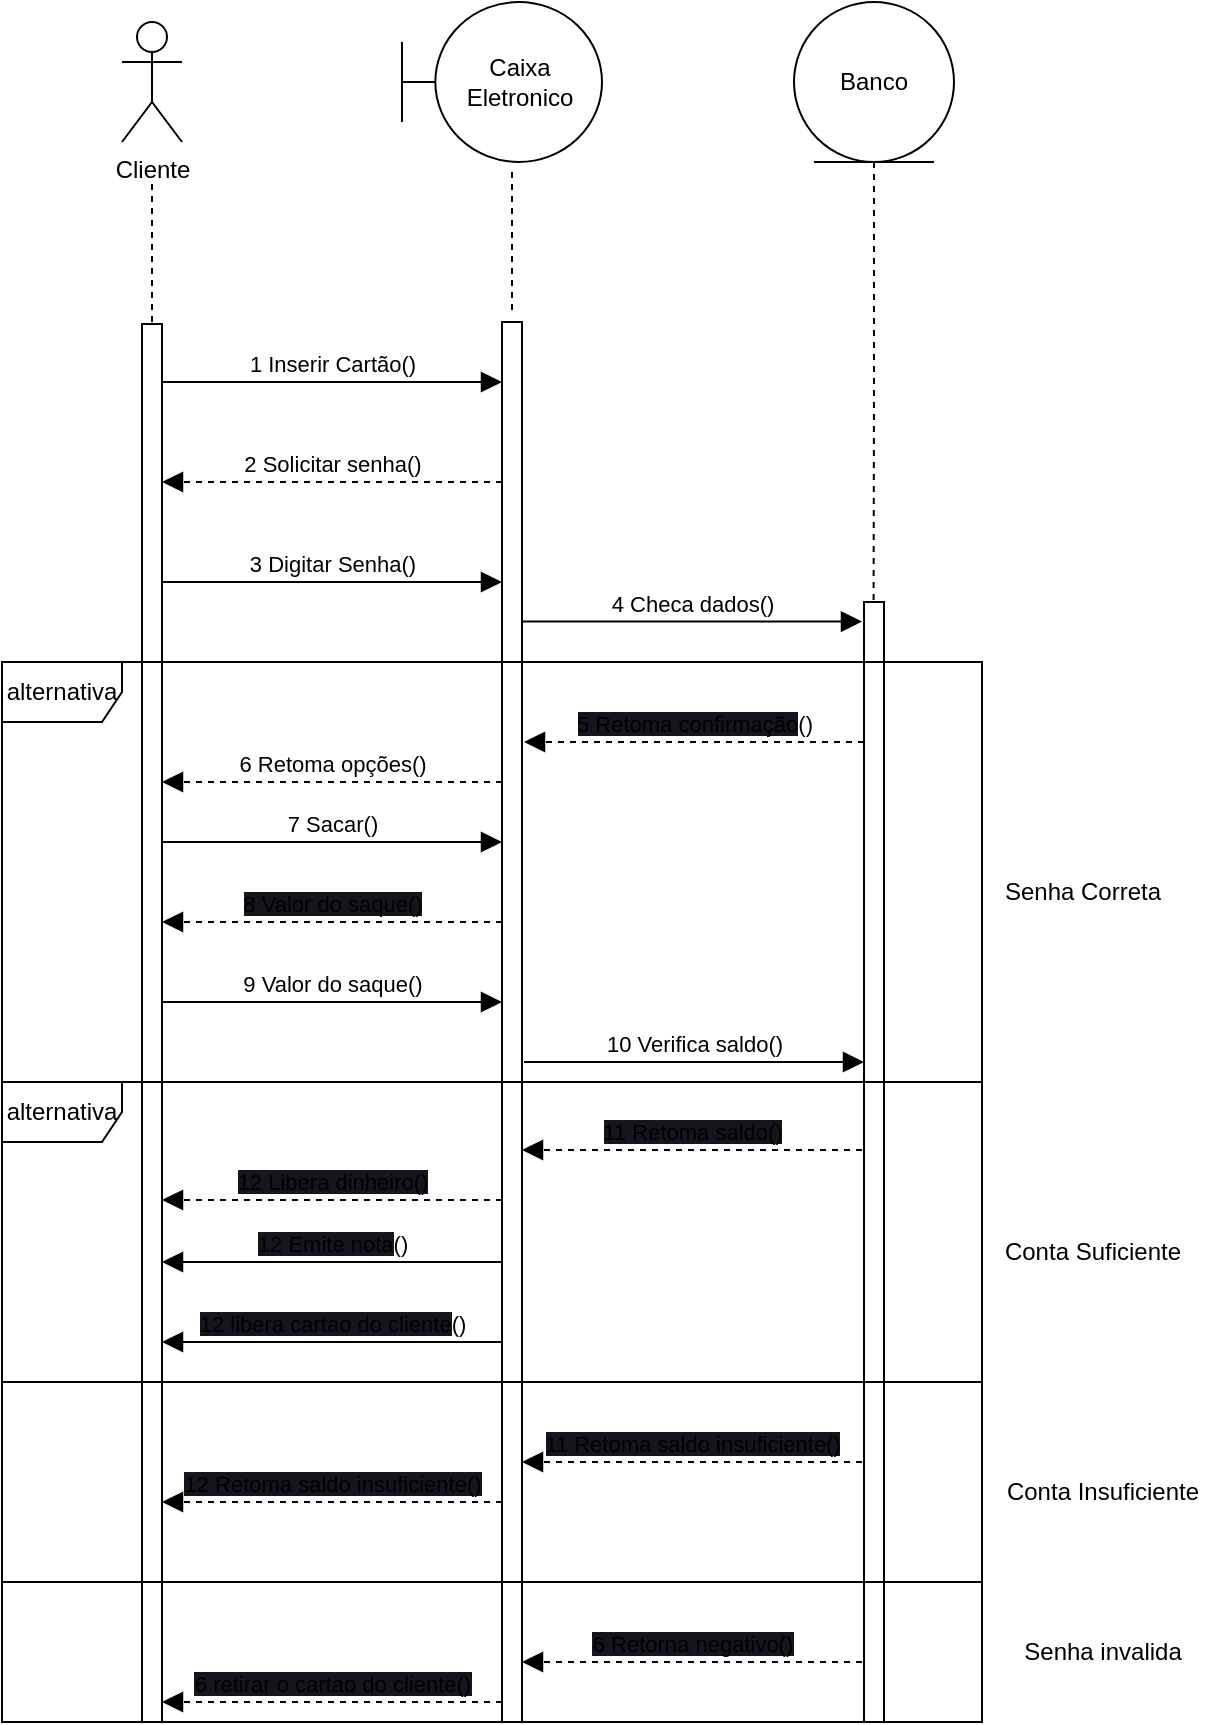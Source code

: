 <mxfile version="24.7.17">
  <diagram name="Página-1" id="wrTioLiWdmvqVtZkFuEh">
    <mxGraphModel dx="1669" dy="781" grid="1" gridSize="10" guides="1" tooltips="1" connect="1" arrows="1" fold="1" page="1" pageScale="1" pageWidth="827" pageHeight="1169" math="0" shadow="0">
      <root>
        <mxCell id="0" />
        <mxCell id="1" parent="0" />
        <mxCell id="D68PXXEysc3yYTmyOa07-6" style="edgeStyle=orthogonalEdgeStyle;rounded=0;orthogonalLoop=1;jettySize=auto;html=1;startArrow=none;startFill=0;endArrow=none;endFill=0;dashed=1;" edge="1" parent="1">
          <mxGeometry relative="1" as="geometry">
            <mxPoint x="275" y="401" as="targetPoint" />
            <mxPoint x="275" y="331" as="sourcePoint" />
          </mxGeometry>
        </mxCell>
        <mxCell id="D68PXXEysc3yYTmyOa07-1" value="Cliente" style="shape=umlActor;verticalLabelPosition=bottom;verticalAlign=top;html=1;outlineConnect=0;" vertex="1" parent="1">
          <mxGeometry x="260" y="250" width="30" height="60" as="geometry" />
        </mxCell>
        <mxCell id="D68PXXEysc3yYTmyOa07-2" value="Caixa Eletronico" style="shape=umlBoundary;whiteSpace=wrap;html=1;" vertex="1" parent="1">
          <mxGeometry x="400" y="240" width="100" height="80" as="geometry" />
        </mxCell>
        <mxCell id="D68PXXEysc3yYTmyOa07-3" value="Banco" style="ellipse;shape=umlEntity;whiteSpace=wrap;html=1;" vertex="1" parent="1">
          <mxGeometry x="596" y="240" width="80" height="80" as="geometry" />
        </mxCell>
        <mxCell id="D68PXXEysc3yYTmyOa07-4" value="" style="html=1;points=[[0,0,0,0,5],[0,1,0,0,-5],[1,0,0,0,5],[1,1,0,0,-5]];perimeter=orthogonalPerimeter;outlineConnect=0;targetShapes=umlLifeline;portConstraint=eastwest;newEdgeStyle={&quot;curved&quot;:0,&quot;rounded&quot;:0};" vertex="1" parent="1">
          <mxGeometry x="270" y="401" width="10" height="699" as="geometry" />
        </mxCell>
        <mxCell id="D68PXXEysc3yYTmyOa07-7" value="" style="html=1;points=[[0,0,0,0,5],[0,1,0,0,-5],[1,0,0,0,5],[1,1,0,0,-5]];perimeter=orthogonalPerimeter;outlineConnect=0;targetShapes=umlLifeline;portConstraint=eastwest;newEdgeStyle={&quot;curved&quot;:0,&quot;rounded&quot;:0};" vertex="1" parent="1">
          <mxGeometry x="450" y="400" width="10" height="700" as="geometry" />
        </mxCell>
        <mxCell id="D68PXXEysc3yYTmyOa07-9" style="edgeStyle=orthogonalEdgeStyle;rounded=0;orthogonalLoop=1;jettySize=auto;html=1;startArrow=none;startFill=0;endArrow=none;endFill=0;dashed=1;" edge="1" parent="1">
          <mxGeometry relative="1" as="geometry">
            <mxPoint x="455.0" y="395" as="targetPoint" />
            <mxPoint x="455.0" y="325" as="sourcePoint" />
          </mxGeometry>
        </mxCell>
        <mxCell id="D68PXXEysc3yYTmyOa07-14" value="1 Inserir Cartão()" style="html=1;verticalAlign=bottom;endArrow=block;endSize=8;curved=0;rounded=0;exitX=1;exitY=1;exitDx=0;exitDy=-5;endFill=1;" edge="1" parent="1" target="D68PXXEysc3yYTmyOa07-7">
          <mxGeometry relative="1" as="geometry">
            <mxPoint x="350" y="430" as="targetPoint" />
            <mxPoint x="280" y="430" as="sourcePoint" />
          </mxGeometry>
        </mxCell>
        <mxCell id="D68PXXEysc3yYTmyOa07-15" value="2 Solicitar senha()" style="html=1;verticalAlign=bottom;endArrow=block;dashed=1;endSize=8;curved=0;rounded=0;endFill=1;" edge="1" parent="1" source="D68PXXEysc3yYTmyOa07-7">
          <mxGeometry relative="1" as="geometry">
            <mxPoint x="280" y="480" as="targetPoint" />
            <mxPoint x="350" y="480" as="sourcePoint" />
          </mxGeometry>
        </mxCell>
        <mxCell id="D68PXXEysc3yYTmyOa07-16" value="3 Digitar Senha()" style="html=1;verticalAlign=bottom;endArrow=block;endSize=8;curved=0;rounded=0;exitX=1;exitY=1;exitDx=0;exitDy=-5;endFill=1;" edge="1" parent="1">
          <mxGeometry relative="1" as="geometry">
            <mxPoint x="450" y="530" as="targetPoint" />
            <mxPoint x="280" y="530" as="sourcePoint" />
          </mxGeometry>
        </mxCell>
        <mxCell id="D68PXXEysc3yYTmyOa07-17" value="" style="html=1;points=[[0,0,0,0,5],[0,1,0,0,-5],[1,0,0,0,5],[1,1,0,0,-5]];perimeter=orthogonalPerimeter;outlineConnect=0;targetShapes=umlLifeline;portConstraint=eastwest;newEdgeStyle={&quot;curved&quot;:0,&quot;rounded&quot;:0};" vertex="1" parent="1">
          <mxGeometry x="631" y="540" width="10" height="560" as="geometry" />
        </mxCell>
        <mxCell id="D68PXXEysc3yYTmyOa07-18" value="4 Checa dados()" style="html=1;verticalAlign=bottom;endArrow=block;endSize=8;curved=0;rounded=0;exitX=1;exitY=1;exitDx=0;exitDy=-5;endFill=1;" edge="1" parent="1">
          <mxGeometry relative="1" as="geometry">
            <mxPoint x="630" y="549.79" as="targetPoint" />
            <mxPoint x="460" y="549.79" as="sourcePoint" />
          </mxGeometry>
        </mxCell>
        <mxCell id="D68PXXEysc3yYTmyOa07-21" style="edgeStyle=orthogonalEdgeStyle;rounded=0;orthogonalLoop=1;jettySize=auto;html=1;startArrow=none;startFill=0;endArrow=none;endFill=0;dashed=1;exitX=0.5;exitY=1;exitDx=0;exitDy=0;" edge="1" parent="1" source="D68PXXEysc3yYTmyOa07-3">
          <mxGeometry relative="1" as="geometry">
            <mxPoint x="635.79" y="540" as="targetPoint" />
            <mxPoint x="635.79" y="470" as="sourcePoint" />
          </mxGeometry>
        </mxCell>
        <mxCell id="D68PXXEysc3yYTmyOa07-22" value="alternativa" style="shape=umlFrame;whiteSpace=wrap;html=1;pointerEvents=0;" vertex="1" parent="1">
          <mxGeometry x="200" y="570" width="490" height="460" as="geometry" />
        </mxCell>
        <mxCell id="D68PXXEysc3yYTmyOa07-24" value="Senha Correta" style="text;html=1;align=center;verticalAlign=middle;resizable=0;points=[];autosize=1;strokeColor=none;fillColor=none;" vertex="1" parent="1">
          <mxGeometry x="690" y="670" width="100" height="30" as="geometry" />
        </mxCell>
        <mxCell id="D68PXXEysc3yYTmyOa07-26" value="6 Retoma opções&lt;span style=&quot;color: rgba(0, 0, 0, 0); font-family: monospace; font-size: 0px; text-align: start; background-color: rgb(27, 29, 30);&quot;&gt;%3CmxGraphModel%3E%3Croot%3E%3CmxCell%20id%3D%220%22%2F%3E%3CmxCell%20id%3D%221%22%20parent%3D%220%22%2F%3E%3CmxCell%20id%3D%222%22%20value%3D%222%20Solicitar%20senha()%22%20style%3D%22html%3D1%3BverticalAlign%3Dbottom%3BendArrow%3Dblock%3Bdashed%3D1%3BendSize%3D8%3Bcurved%3D0%3Brounded%3D0%3BendFill%3D1%3B%22%20edge%3D%221%22%20parent%3D%221%22%3E%3CmxGeometry%20relative%3D%221%22%20as%3D%22geometry%22%3E%3CmxPoint%20x%3D%22280%22%20y%3D%22480%22%20as%3D%22targetPoint%22%2F%3E%3CmxPoint%20x%3D%22450%22%20y%3D%22480%22%20as%3D%22sourcePoint%22%2F%3E%3C%2FmxGeometry%3E%3C%2FmxCell%3E%3C%2Froot%3E%3C%2FmxGraphModel%3E&lt;/span&gt;()" style="html=1;verticalAlign=bottom;endArrow=block;dashed=1;endSize=8;curved=0;rounded=0;endFill=1;" edge="1" parent="1">
          <mxGeometry relative="1" as="geometry">
            <mxPoint x="280" y="630" as="targetPoint" />
            <mxPoint x="450" y="630" as="sourcePoint" />
          </mxGeometry>
        </mxCell>
        <mxCell id="D68PXXEysc3yYTmyOa07-27" value="&lt;div style=&quot;text-align: center;&quot;&gt;&lt;span style=&quot;text-align: start; background-color: rgb(24, 20, 29);&quot;&gt;5 Retoma confirmação&lt;/span&gt;&lt;span style=&quot;color: rgba(0, 0, 0, 0); font-family: monospace; font-size: 0px; text-align: start; background-color: rgb(27, 29, 30);&quot;&gt;%3CmxGraphModel%3E%3Croot%3E%3CmxCell%20id%3D%220%22%2F%3E%3CmxCell%20id%3D%221%22%20parent%3D%220%22%2F%3E%3CmxCell%20id%3D%222%22%20value%3D%222%20Solicitar%20senha()%22%20style%3D%22html%3D1%3BverticalAlign%3Dbottom%3BendArrow%3Dblock%3Bdashed%3D1%3BendSize%3D8%3Bcurved%3D0%3Brounded%3D0%3BendFill%3D1%3B%22%20edge%3D%221%22%20parent%3D%221%22%3E%3CmxGeometry%20relative%3D%221%22%20as%3D%22geometry%22%3E%3CmxPoint%20x%3D%22280%22%20y%3D%22480%22%20as%3D%22targetPoint%22%2F%3E%3CmxPoint%20x%3D%22450%22%20y%3D%22480%22%20as%3D%22sourcePoint%22%2F%3E%3C%2FmxGeometry%3E%3C%2FmxCell%3E%3C%2Froot%3E%3C%2FmxGraphMode&lt;/span&gt;()&lt;/div&gt;" style="html=1;verticalAlign=bottom;endArrow=block;dashed=1;endSize=8;curved=0;rounded=0;endFill=1;" edge="1" parent="1">
          <mxGeometry relative="1" as="geometry">
            <mxPoint x="461" y="610" as="targetPoint" />
            <mxPoint x="631" y="610" as="sourcePoint" />
          </mxGeometry>
        </mxCell>
        <mxCell id="D68PXXEysc3yYTmyOa07-30" value="7 Sacar()" style="html=1;verticalAlign=bottom;endArrow=block;endSize=8;curved=0;rounded=0;exitX=1;exitY=1;exitDx=0;exitDy=-5;endFill=1;" edge="1" parent="1">
          <mxGeometry relative="1" as="geometry">
            <mxPoint x="450" y="660" as="targetPoint" />
            <mxPoint x="280" y="660" as="sourcePoint" />
          </mxGeometry>
        </mxCell>
        <mxCell id="D68PXXEysc3yYTmyOa07-31" value="&lt;div style=&quot;text-align: center;&quot;&gt;&lt;span style=&quot;text-align: start; background-color: rgb(24, 20, 29);&quot;&gt;8 Valor do saque()&lt;/span&gt;&lt;span style=&quot;background-color: rgb(27, 29, 30); color: rgba(0, 0, 0, 0); font-family: monospace; font-size: 0px; text-align: start;&quot;&gt;%3CmxGraphModel%3E%3Croot%3E%3CmxCell%20id%3D%220%22%2F%3E%3CmxCell%20id%3D%221%22%20parent%3D%220%22%2F%3E%3CmxCell%20id%3D%222%22%20value%3D%222%20Solicitar%20senha()%22%20style%3D%22html%3D1%3BverticalAlign%3Dbottom%3BendArrow%3Dblock%3Bdashed%3D1%3BendSize%3D8%3Bcurved%3D0%3Brounded%3D0%3BendFill%3D1%3B%22%20edge%3D%221%22%20parent%3D%221%22%3E%3CmxGeometry%20relative%3D%221%22%20as%3D%22geometry%22%3E%3CmxPoint%20x%3D%22280%22%20y%3D%22480%22%20as%3D%22targetPoint%22%2F%3E%3CmxPoint%20x%3D%22450%22%20y%3D%22480%22%20as%3D%22sourcePoint%22%2F%3E%3C%2FmxGeometry%3E%3C%2FmxCell%3E%3C%2Froot%3&lt;/span&gt;&lt;/div&gt;" style="html=1;verticalAlign=bottom;endArrow=block;dashed=1;endSize=8;curved=0;rounded=0;endFill=1;" edge="1" parent="1">
          <mxGeometry x="0.002" relative="1" as="geometry">
            <mxPoint x="280" y="700" as="targetPoint" />
            <mxPoint x="450" y="700" as="sourcePoint" />
            <mxPoint as="offset" />
          </mxGeometry>
        </mxCell>
        <mxCell id="D68PXXEysc3yYTmyOa07-32" value="9 Valor do saque()" style="html=1;verticalAlign=bottom;endArrow=block;endSize=8;curved=0;rounded=0;exitX=1;exitY=1;exitDx=0;exitDy=-5;endFill=1;" edge="1" parent="1">
          <mxGeometry relative="1" as="geometry">
            <mxPoint x="450" y="740" as="targetPoint" />
            <mxPoint x="280" y="740" as="sourcePoint" />
          </mxGeometry>
        </mxCell>
        <mxCell id="D68PXXEysc3yYTmyOa07-33" value="alternativa" style="shape=umlFrame;whiteSpace=wrap;html=1;pointerEvents=0;" vertex="1" parent="1">
          <mxGeometry x="200" y="780" width="490" height="250" as="geometry" />
        </mxCell>
        <mxCell id="D68PXXEysc3yYTmyOa07-34" value="Conta Suficiente" style="text;html=1;align=center;verticalAlign=middle;resizable=0;points=[];autosize=1;strokeColor=none;fillColor=none;" vertex="1" parent="1">
          <mxGeometry x="690" y="850" width="110" height="30" as="geometry" />
        </mxCell>
        <mxCell id="D68PXXEysc3yYTmyOa07-36" value="10 Verifica saldo()" style="html=1;verticalAlign=bottom;endArrow=block;endSize=8;curved=0;rounded=0;exitX=1;exitY=1;exitDx=0;exitDy=-5;endFill=1;" edge="1" parent="1">
          <mxGeometry relative="1" as="geometry">
            <mxPoint x="631" y="770" as="targetPoint" />
            <mxPoint x="461" y="770" as="sourcePoint" />
          </mxGeometry>
        </mxCell>
        <mxCell id="D68PXXEysc3yYTmyOa07-37" value="&lt;div style=&quot;text-align: center;&quot;&gt;&lt;span style=&quot;text-align: start; background-color: rgb(24, 20, 29);&quot;&gt;12 Libera dinheiro()&lt;/span&gt;&lt;span style=&quot;background-color: rgb(27, 29, 30); color: rgba(0, 0, 0, 0); font-family: monospace; font-size: 0px; text-align: start;&quot;&gt;%3CmxGraphModel%3E%3Croot%3E%3CmxCell%20id%3D%220%22%2F%3E%3CmxCell%20id%3D%221%22%20parent%3D%220%22%2F%3E%3CmxCell%20id%3D%222%22%20value%3D%222%20Solicitar%20senha()%22%20style%3D%22html%3D1%3BverticalAlign%3Dbottom%3BendArrow%3Dblock%3Bdashed%3D1%3BendSize%3D8%3Bcurved%3D0%3Brounded%3D0%3BendFill%3D1%3B%22%20edge%3D%221%22%20parent%3D%221%22%3E%3CmxGeometry%20relative%3D%221%22%20as%3D%22geometry%22%3E%3CmxPoint%20x%3D%22280%22%20y%3D%22480%22%20as%3D%22targetPoint%22%2F%3E%3CmxPoint%20x%3D%22450%22%20y%3D%22480%22%20as%3D%22sourcePoint%22%2F%3E%3C%2FmxGeometry%3E%3C%2FmxCell%3E%3C%2Froot&lt;/span&gt;&lt;/div&gt;" style="html=1;verticalAlign=bottom;endArrow=block;dashed=1;endSize=8;curved=0;rounded=0;endFill=1;" edge="1" parent="1">
          <mxGeometry x="0.002" relative="1" as="geometry">
            <mxPoint x="280" y="839" as="targetPoint" />
            <mxPoint x="450" y="839" as="sourcePoint" />
            <mxPoint as="offset" />
          </mxGeometry>
        </mxCell>
        <mxCell id="D68PXXEysc3yYTmyOa07-38" value="&lt;div style=&quot;text-align: center;&quot;&gt;&lt;span style=&quot;text-align: start; background-color: rgb(24, 20, 29);&quot;&gt;11 Retoma saldo()&lt;/span&gt;&lt;span style=&quot;background-color: rgb(27, 29, 30); color: rgba(0, 0, 0, 0); font-family: monospace; font-size: 0px; text-align: start;&quot;&gt;%3CmxGraphModel%3E%3Croot%3E%3CmxCell%20id%3D%220%22%2F%3E%3CmxCell%20id%3D%221%22%20parent%3D%220%22%2F%3E%3CmxCell%20id%3D%222%22%20value%3D%222%20Solicitar%20senha()%22%20style%3D%22html%3D1%3BverticalAlign%3Dbottom%3BendArrow%3Dblock%3Bdashed%3D1%3BendSize%3D8%3Bcurved%3D0%3Brounded%3D0%3BendFill%3D1%3B%22%20edge%3D%221%22%20parent%3D%221%22%3E%3CmxGeometry%20relative%3D%221%22%20as%3D%22geometry%22%3E%3CmxPoint%20x%3D%22280%22%20y%3D%22480%22%20as%3D%22targetPoint%22%2F%3E%3CmxPoint%20x%3D%22450%22%20y%3D%22480%22%20as%3D%22sourcePoint%22%2F%3E%3C%2FmxGeometry%3E%3C%2FmxCell%3E%3C%2Froo&lt;/span&gt;&lt;/div&gt;" style="html=1;verticalAlign=bottom;endArrow=block;dashed=1;endSize=8;curved=0;rounded=0;endFill=1;" edge="1" parent="1">
          <mxGeometry x="0.002" relative="1" as="geometry">
            <mxPoint x="460" y="814" as="targetPoint" />
            <mxPoint x="630" y="814" as="sourcePoint" />
            <mxPoint as="offset" />
          </mxGeometry>
        </mxCell>
        <mxCell id="D68PXXEysc3yYTmyOa07-39" value="&lt;div style=&quot;text-align: center;&quot;&gt;&lt;span style=&quot;text-align: start; background-color: rgb(24, 20, 29);&quot;&gt;12 Emite nota&lt;/span&gt;&lt;span style=&quot;background-color: rgb(27, 29, 30); color: rgba(0, 0, 0, 0); font-family: monospace; font-size: 0px; text-align: start;&quot;&gt;%3CmxGraphModel%3E%3Croot%3E%3CmxCell%20id%3D%220%22%2F%3E%3CmxCell%20id%3D%221%22%20parent%3D%220%22%2F%3E%3CmxCell%20id%3D%222%22%20value%3D%22%26lt%3Bdiv%20style%3D%26quot%3Btext-align%3A%20center%3B%26quot%3B%26gt%3B%26lt%3Bspan%20style%3D%26quot%3Btext-align%3A%20start%3B%20background-color%3A%20rgb(24%2C%2020%2C%2029)%3B%26quot%3B%26gt%3B12%20Libera%20dinheiro()%26lt%3B%2Fspan%26gt%3B%26lt%3Bspan%20style%3D%26quot%3Bbackground-color%3A%20rgb(27%2C%2029%2C%2030)%3B%20color%3A%20rgba(0%2C%200%2C%200%2C%200)%3B%20font-family%3A%20monospace%3B%20font-size%3A%200px%3B%20text-align%3A%20start%3B%26quot%3B%26gt%3B%253CmxGraphModel%253E%253Croot%253E%253CmxCell%2520id%253D%25220%2522%252F%253E%253CmxCell%2520id%253D%25221%2522%2520parent%253D%25220%2522%252F%253E%253CmxCell%2520id%253D%25222%2522%2520value%253D%25222%2520Solicitar%2520senha()%2522%2520style%253D%2522html%253D1%253BverticalAlign%253Dbottom%253BendArrow%253Dblock%253Bdashed%253D1%253BendSize%253D8%253Bcurved%253D0%253Brounded%253D0%253BendFill%253D1%253B%2522%2520edge%253D%25221%2522%2520parent%253D%25221%2522%253E%253CmxGeometry%2520relative%253D%25221%2522%2520as%253D%2522geometry%2522%253E%253CmxPoint%2520x%253D%2522280%2522%2520y%253D%2522480%2522%2520as%253D%2522targetPoint%2522%252F%253E%253CmxPoint%2520x%253D%2522450%2522%2520y%253D%2522480%2522%2520as%253D%2522sourcePoint%2522%252F%253E%253C%252FmxGeometry%253E%253C%252FmxCell%253E%253C%252Froot%26lt%3B%2Fspan%26gt%3B%26lt%3B%2Fdiv%26gt%3B%22%20style%3D%22html%3D1%3BverticalAlign%3Dbottom%3BendArrow%3Dblock%3Bdashed%3D1%3BendSize%3D8%3Bcurved%3D0%3Brounded%3D0%3BendFill%3D1%3B%22%20edge%3D%221%22%20parent%3D%221%22%3E%3CmxGeometry%20x%3D%220.002%22%20relative%3D%221%22%20as%3D%22geometry%22%3E%3CmxPoint%20x%3D%22280%22%20y%3D%22839%22%20as%3D%22targetPoint%22%2F%3E%3CmxPoint%20x%3D%22450%22%20y%3D%22839%22%20as%3D%22sourcePoint%22%2F%3E%3CmxPoint%20as%3D%22offset%22%2F%3E%3C%2FmxGeometry%3E%3C%2FmxCell%3E%3C%2Froot%3E%3C%2FmxGraphModel%3E&lt;/span&gt;&lt;span style=&quot;text-align: start;&quot;&gt;()&lt;/span&gt;&lt;span style=&quot;background-color: rgb(27, 29, 30); color: rgba(0, 0, 0, 0); font-family: monospace; font-size: 0px; text-align: start;&quot;&gt;%3CmxGraphModel%3E%3Croot%3E%3CmxCell%20id%3D%220%22%2F%3E%3CmxCell%20id%3D%221%22%20parent%3D%220%22%2F%3E%3CmxCell%20id%3D%222%22%20value%3D%222%20Solicitar%20senha()%22%20style%3D%22html%3D1%3BverticalAlign%3Dbottom%3BendArrow%3Dblock%3Bdashed%3D1%3BendSize%3D8%3Bcurved%3D0%3Brounded%3D0%3BendFill%3D1%3B%22%20edge%3D%221%22%20parent%3D%221%22%3E%3CmxGeometry%20relative%3D%221%22%20as%3D%22geometry%22%3E%3CmxPoint%20x%3D%22280%22%20y%3D%22480%22%20as%3D%22targetPoint%22%2F%3E%3CmxPoint%20x%3D%22450%22%20y%3D%22480%22%20as%3D%22sourcePoint%22%2F%3E%3C%2FmxGeometry%3E%3C%2FmxCell%3E%3C%2Froot&lt;/span&gt;&lt;/div&gt;" style="html=1;verticalAlign=bottom;endArrow=block;endSize=8;curved=0;rounded=0;endFill=1;" edge="1" parent="1">
          <mxGeometry x="0.002" relative="1" as="geometry">
            <mxPoint x="280" y="870" as="targetPoint" />
            <mxPoint x="450" y="870" as="sourcePoint" />
            <mxPoint as="offset" />
          </mxGeometry>
        </mxCell>
        <mxCell id="D68PXXEysc3yYTmyOa07-42" value="&lt;div style=&quot;text-align: center;&quot;&gt;&lt;span style=&quot;text-align: start; background-color: rgb(24, 20, 29);&quot;&gt;12 libera cartao do cliente&lt;/span&gt;&lt;span style=&quot;background-color: rgb(27, 29, 30); color: rgba(0, 0, 0, 0); font-family: monospace; font-size: 0px; text-align: start;&quot;&gt;%3CmxGraphModel%3E%3Croot%3E%3CmxCell%20id%3D%220%22%2F%3E%3CmxCell%20id%3D%221%22%20parent%3D%220%22%2F%3E%3CmxCell%20id%3D%222%22%20value%3D%22%26lt%3Bdiv%20style%3D%26quot%3Btext-align%3A%20center%3B%26quot%3B%26gt%3B%26lt%3Bspan%20style%3D%26quot%3Btext-align%3A%20start%3B%20background-color%3A%20rgb(24%2C%2020%2C%2029)%3B%26quot%3B%26gt%3B12%20Libera%20dinheiro()%26lt%3B%2Fspan%26gt%3B%26lt%3Bspan%20style%3D%26quot%3Bbackground-color%3A%20rgb(27%2C%2029%2C%2030)%3B%20color%3A%20rgba(0%2C%200%2C%200%2C%200)%3B%20font-family%3A%20monospace%3B%20font-size%3A%200px%3B%20text-align%3A%20start%3B%26quot%3B%26gt%3B%253CmxGraphModel%253E%253Croot%253E%253CmxCell%2520id%253D%25220%2522%252F%253E%253CmxCell%2520id%253D%25221%2522%2520parent%253D%25220%2522%252F%253E%253CmxCell%2520id%253D%25222%2522%2520value%253D%25222%2520Solicitar%2520senha()%2522%2520style%253D%2522html%253D1%253BverticalAlign%253Dbottom%253BendArrow%253Dblock%253Bdashed%253D1%253BendSize%253D8%253Bcurved%253D0%253Brounded%253D0%253BendFill%253D1%253B%2522%2520edge%253D%25221%2522%2520parent%253D%25221%2522%253E%253CmxGeometry%2520relative%253D%25221%2522%2520as%253D%2522geometry%2522%253E%253CmxPoint%2520x%253D%2522280%2522%2520y%253D%2522480%2522%2520as%253D%2522targetPoint%2522%252F%253E%253CmxPoint%2520x%253D%2522450%2522%2520y%253D%2522480%2522%2520as%253D%2522sourcePoint%2522%252F%253E%253C%252FmxGeometry%253E%253C%252FmxCell%253E%253C%252Froot%26lt%3B%2Fspan%26gt%3B%26lt%3B%2Fdiv%26gt%3B%22%20style%3D%22html%3D1%3BverticalAlign%3Dbottom%3BendArrow%3Dblock%3Bdashed%3D1%3BendSize%3D8%3Bcurved%3D0%3Brounded%3D0%3BendFill%3D1%3B%22%20edge%3D%221%22%20parent%3D%221%22%3E%3CmxGeometry%20x%3D%220.002%22%20relative%3D%221%22%20as%3D%22geometry%22%3E%3CmxPoint%20x%3D%22280%22%20y%3D%22839%22%20as%3D%22targetPoint%22%2F%3E%3CmxPoint%20x%3D%22450%22%20y%3D%22839%22%20as%3D%22sourcePoint%22%2F%3E%3CmxPoint%20as%3D%22offset%22%2F%3E%3C%2FmxGeometry%3E%3C%2FmxCell%3E%3C%2Froot%3E%3C%2FmxGraphModel%3E&lt;/span&gt;&lt;span style=&quot;text-align: start;&quot;&gt;()&lt;/span&gt;&lt;span style=&quot;background-color: rgb(27, 29, 30); color: rgba(0, 0, 0, 0); font-family: monospace; font-size: 0px; text-align: start;&quot;&gt;%3CmxGraphModel%3E%3Croot%3E%3CmxCell%20id%3D%220%22%2F%3E%3CmxCell%20id%3D%221%22%20parent%3D%220%22%2F%3E%3CmxCell%20id%3D%222%22%20value%3D%222%20Solicitar%20senha()%22%20style%3D%22html%3D1%3BverticalAlign%3Dbottom%3BendArrow%3Dblock%3Bdashed%3D1%3BendSize%3D8%3Bcurved%3D0%3Brounded%3D0%3BendFill%3D1%3B%22%20edge%3D%221%22%20parent%3D%221%22%3E%3CmxGeometry%20relative%3D%221%22%20as%3D%22geometry%22%3E%3CmxPoint%20x%3D%22280%22%20y%3D%22480%22%20as%3D%22targetPoint%22%2F%3E%3CmxPoint%20x%3D%22450%22%20y%3D%22480%22%20as%3D%22sourcePoint%22%2F%3E%3C%2FmxGeometry%3E%3C%2FmxCell%3E%3C%2Froot&lt;/span&gt;&lt;/div&gt;" style="html=1;verticalAlign=bottom;endArrow=block;endSize=8;curved=0;rounded=0;endFill=1;" edge="1" parent="1">
          <mxGeometry x="0.002" relative="1" as="geometry">
            <mxPoint x="280" y="910" as="targetPoint" />
            <mxPoint x="450" y="910" as="sourcePoint" />
            <mxPoint as="offset" />
          </mxGeometry>
        </mxCell>
        <mxCell id="D68PXXEysc3yYTmyOa07-43" value="" style="rounded=0;whiteSpace=wrap;html=1;fillColor=none;" vertex="1" parent="1">
          <mxGeometry x="200" y="930" width="490" height="170" as="geometry" />
        </mxCell>
        <mxCell id="D68PXXEysc3yYTmyOa07-44" value="Conta Insuficiente" style="text;html=1;align=center;verticalAlign=middle;resizable=0;points=[];autosize=1;strokeColor=none;fillColor=none;" vertex="1" parent="1">
          <mxGeometry x="690" y="970" width="120" height="30" as="geometry" />
        </mxCell>
        <mxCell id="D68PXXEysc3yYTmyOa07-45" value="&lt;div style=&quot;text-align: center;&quot;&gt;&lt;span style=&quot;text-align: start; background-color: rgb(24, 20, 29);&quot;&gt;12 Retoma saldo insuficiente()&lt;/span&gt;&lt;span style=&quot;background-color: rgb(27, 29, 30); color: rgba(0, 0, 0, 0); font-family: monospace; font-size: 0px; text-align: start;&quot;&gt;%3CmxGraphModel%3E%3Croot%3E%3CmxCell%20id%3D%220%22%2F%3E%3CmxCell%20id%3D%221%22%20parent%3D%220%22%2F%3E%3CmxCell%20id%3D%222%22%20value%3D%222%20Solicitar%20senha()%22%20style%3D%22html%3D1%3BverticalAlign%3Dbottom%3BendArrow%3Dblock%3Bdashed%3D1%3BendSize%3D8%3Bcurved%3D0%3Brounded%3D0%3BendFill%3D1%3B%22%20edge%3D%221%22%20parent%3D%221%22%3E%3CmxGeometry%20relative%3D%221%22%20as%3D%22geometry%22%3E%3CmxPoint%20x%3D%22280%22%20y%3D%22480%22%20as%3D%22targetPoint%22%2F%3E%3CmxPoint%20x%3D%22450%22%20y%3D%22480%22%20as%3D%22sourcePoint%22%2F%3E%3C%2FmxGeometry%3E%3C%2FmxCell%3E%3C%2Fot&lt;/span&gt;&lt;/div&gt;" style="html=1;verticalAlign=bottom;endArrow=block;dashed=1;endSize=8;curved=0;rounded=0;endFill=1;" edge="1" parent="1">
          <mxGeometry x="0.002" relative="1" as="geometry">
            <mxPoint x="280" y="990" as="targetPoint" />
            <mxPoint x="450" y="990" as="sourcePoint" />
            <mxPoint as="offset" />
          </mxGeometry>
        </mxCell>
        <mxCell id="D68PXXEysc3yYTmyOa07-46" value="&lt;div style=&quot;text-align: center;&quot;&gt;&lt;span style=&quot;text-align: start; background-color: rgb(24, 20, 29);&quot;&gt;11 Retoma saldo insuficiente()&lt;/span&gt;&lt;span style=&quot;background-color: rgb(27, 29, 30); color: rgba(0, 0, 0, 0); font-family: monospace; font-size: 0px; text-align: start;&quot;&gt;%3CmxGraphModel%3E%3Croot%3E%3CmxCell%20id%3D%220%22%2F%3E%3CmxCell%20id%3D%221%22%20parent%3D%220%22%2F%3E%3CmxCell%20id%3D%222%22%20value%3D%222%20Solicitar%20senha()%22%20style%3D%22html%3D1%3BverticalAlign%3Dbottom%3BendArrow%3Dblock%3Bdashed%3D1%3BendSize%3D8%3Bcurved%3D0%3Brounded%3D0%3BendFill%3D1%3B%22%20edge%3D%221%22%20parent%3D%221%22%3E%3CmxGeometry%20relative%3D%221%22%20as%3D%22geometry%22%3E%3CmxPoint%20x%3D%22280%22%20y%3D%22480%22%20as%3D%22targetPoint%22%2F%3E%3CmxPoint%20x%3D%22450%22%20y%3D%22480%22%20as%3D%22sourcePoint%22%2F%3E%3C%2FmxGeometry%3E%3C%2FmxCell%3E%3C%2Ft&lt;/span&gt;&lt;/div&gt;" style="html=1;verticalAlign=bottom;endArrow=block;dashed=1;endSize=8;curved=0;rounded=0;endFill=1;" edge="1" parent="1">
          <mxGeometry x="0.002" relative="1" as="geometry">
            <mxPoint x="460" y="970" as="targetPoint" />
            <mxPoint x="630" y="970" as="sourcePoint" />
            <mxPoint as="offset" />
          </mxGeometry>
        </mxCell>
        <mxCell id="D68PXXEysc3yYTmyOa07-47" value="Senha invalida" style="text;html=1;align=center;verticalAlign=middle;resizable=0;points=[];autosize=1;strokeColor=none;fillColor=none;" vertex="1" parent="1">
          <mxGeometry x="700" y="1050" width="100" height="30" as="geometry" />
        </mxCell>
        <mxCell id="D68PXXEysc3yYTmyOa07-49" value="&lt;div style=&quot;text-align: center;&quot;&gt;&lt;span style=&quot;text-align: start; background-color: rgb(24, 20, 29);&quot;&gt;6 retirar o cartao do cliente()&lt;/span&gt;&lt;span style=&quot;background-color: rgb(27, 29, 30); color: rgba(0, 0, 0, 0); font-family: monospace; font-size: 0px; text-align: start;&quot;&gt;%3CmxGraphModel%3E%3Croot%3E%3CmxCell%20id%3D%220%22%2F%3E%3CmxCell%20id%3D%221%22%20parent%3D%220%22%2F%3E%3CmxCell%20id%3D%222%22%20value%3D%222%20Solicitar%20senha()%22%20style%3D%22html%3D1%3BverticalAlign%3Dbottom%3BendArrow%3Dblock%3Bdashed%3D1%3BendSize%3D8%3Bcurved%3D0%3Brounded%3D0%3BendFill%3D1%3B%22%20edge%3D%221%22%20parent%3D%221%22%3E%3CmxGeometry%20relative%3D%221%22%20as%3D%22geometry%22%3E%3CmxPoint%20x%3D%22280%22%20y%3D%22480%22%20as%3D%22targetPoint%22%2F%3E%3CmxPoint%20x%3D%22450%22%20y%3D%22480%22%20as%3D%22sourcePoint%22%2F%3E%3C%2FmxGeometry%3E%3C%2FmxCell%3E%3C%2Fot&lt;/span&gt;&lt;/div&gt;" style="html=1;verticalAlign=bottom;endArrow=block;dashed=1;endSize=8;curved=0;rounded=0;endFill=1;" edge="1" parent="1">
          <mxGeometry x="0.002" relative="1" as="geometry">
            <mxPoint x="280" y="1090" as="targetPoint" />
            <mxPoint x="450" y="1090" as="sourcePoint" />
            <mxPoint as="offset" />
          </mxGeometry>
        </mxCell>
        <mxCell id="D68PXXEysc3yYTmyOa07-50" value="&lt;div style=&quot;text-align: center;&quot;&gt;&lt;span style=&quot;text-align: start; background-color: rgb(24, 20, 29);&quot;&gt;6 Retorna negativo()&lt;/span&gt;&lt;span style=&quot;background-color: rgb(27, 29, 30); color: rgba(0, 0, 0, 0); font-family: monospace; font-size: 0px; text-align: start;&quot;&gt;%3CmxGraphModel%3E%3Croot%3E%3CmxCell%20id%3D%220%22%2F%3E%3CmxCell%20id%3D%221%22%20parent%3D%220%22%2F%3E%3CmxCell%20id%3D%222%22%20value%3D%222%20Solicitar%20senha()%22%20style%3D%22html%3D1%3BverticalAlign%3Dbottom%3BendArrow%3Dblock%3Bdashed%3D1%3BendSize%3D8%3Bcurved%3D0%3Brounded%3D0%3BendFill%3D1%3B%22%20edge%3D%221%22%20parent%3D%221%22%3E%3CmxGeometry%20relative%3D%221%22%20as%3D%22geometry%22%3E%3CmxPoint%20x%3D%22280%22%20y%3D%22480%22%20as%3D%22targetPoint%22%2F%3E%3CmxPoint%20x%3D%22450%22%20y%3D%22480%22%20as%3D%22sourcePoint%22%2F%3E%3C%2FmxGeometry%3E%3C%2FmxCell%3E%3C%2Fot&lt;/span&gt;&lt;/div&gt;" style="html=1;verticalAlign=bottom;endArrow=block;dashed=1;endSize=8;curved=0;rounded=0;endFill=1;" edge="1" parent="1">
          <mxGeometry x="0.002" relative="1" as="geometry">
            <mxPoint x="460" y="1070" as="targetPoint" />
            <mxPoint x="630" y="1070" as="sourcePoint" />
            <mxPoint as="offset" />
          </mxGeometry>
        </mxCell>
      </root>
    </mxGraphModel>
  </diagram>
</mxfile>
